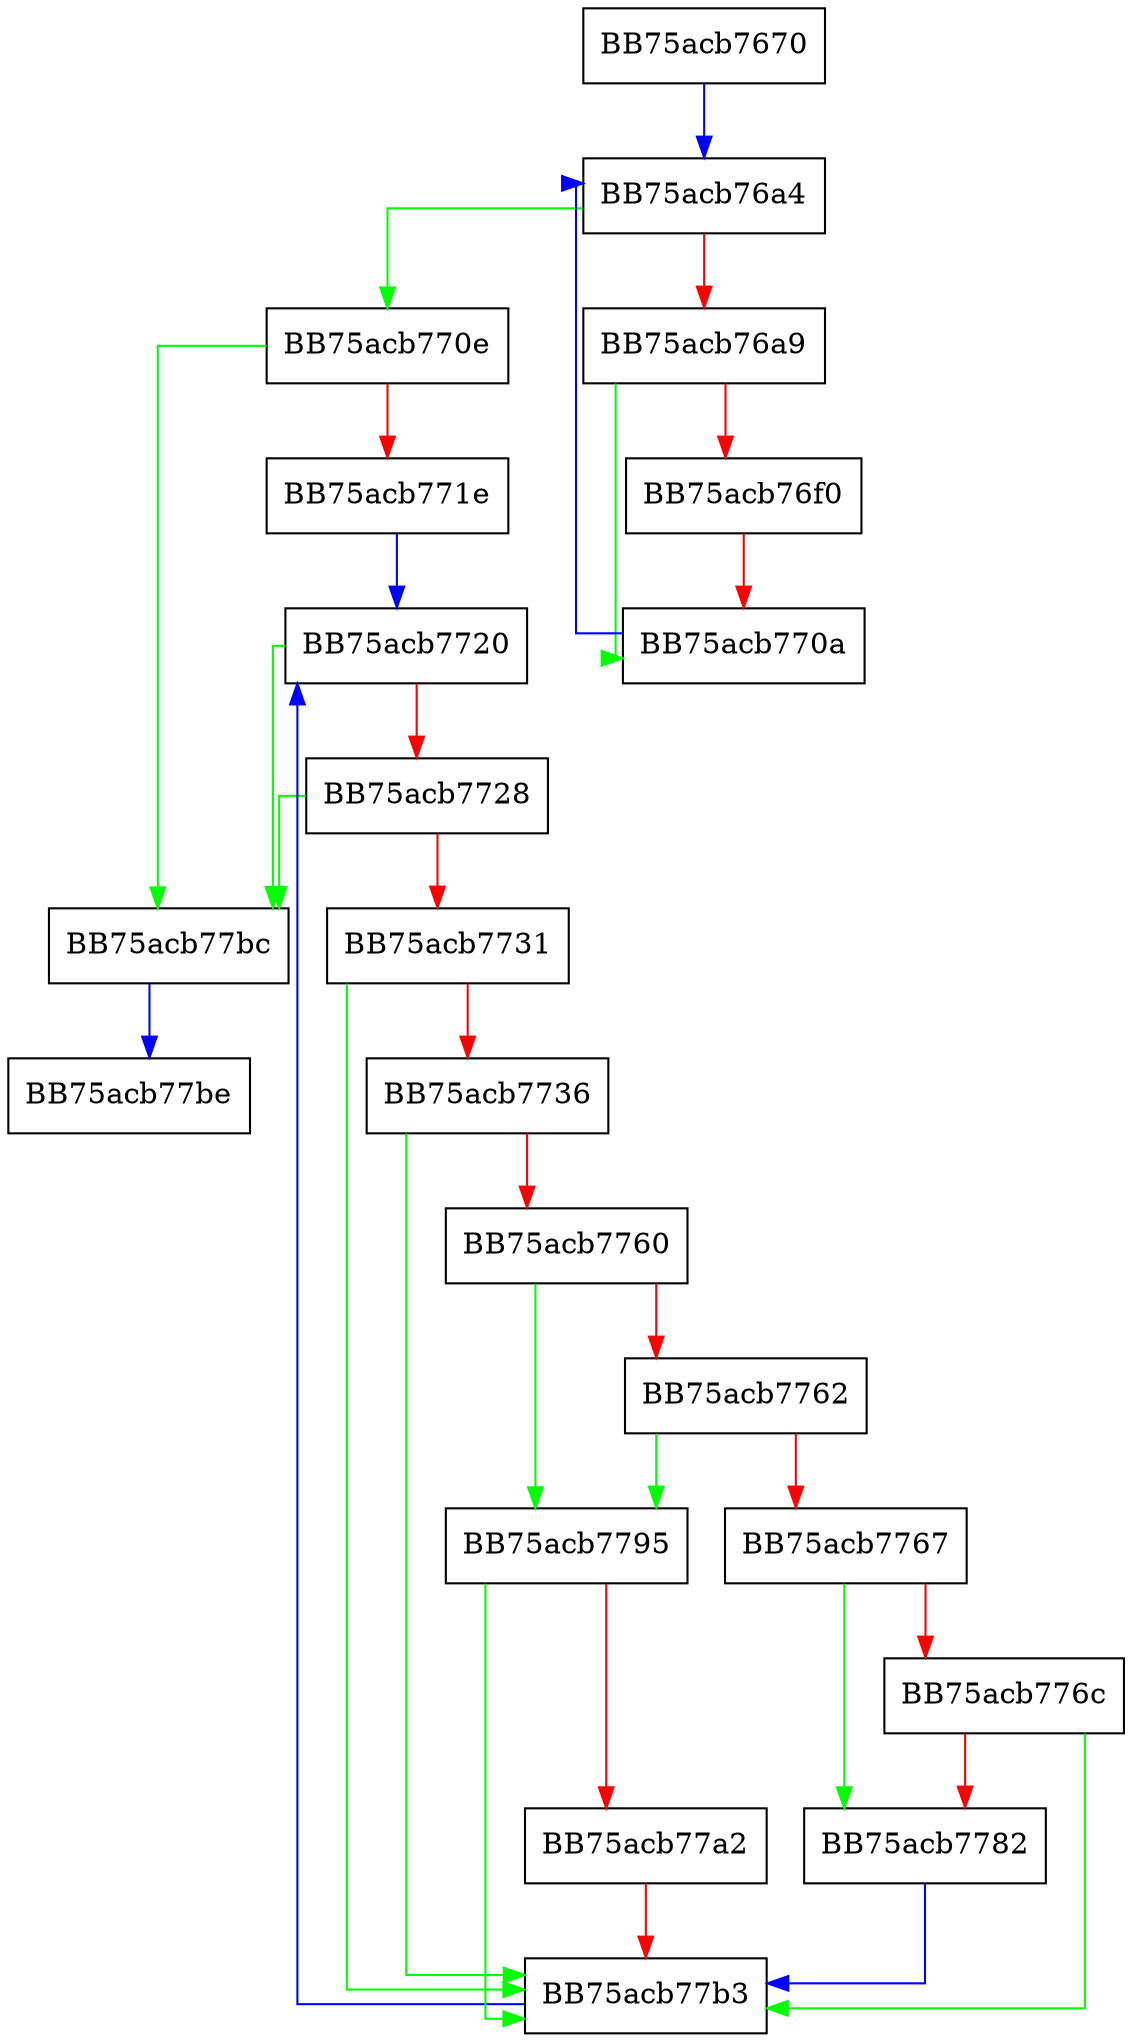 digraph EnumerateInit {
  node [shape="box"];
  graph [splines=ortho];
  BB75acb7670 -> BB75acb76a4 [color="blue"];
  BB75acb76a4 -> BB75acb770e [color="green"];
  BB75acb76a4 -> BB75acb76a9 [color="red"];
  BB75acb76a9 -> BB75acb770a [color="green"];
  BB75acb76a9 -> BB75acb76f0 [color="red"];
  BB75acb76f0 -> BB75acb770a [color="red"];
  BB75acb770a -> BB75acb76a4 [color="blue"];
  BB75acb770e -> BB75acb77bc [color="green"];
  BB75acb770e -> BB75acb771e [color="red"];
  BB75acb771e -> BB75acb7720 [color="blue"];
  BB75acb7720 -> BB75acb77bc [color="green"];
  BB75acb7720 -> BB75acb7728 [color="red"];
  BB75acb7728 -> BB75acb77bc [color="green"];
  BB75acb7728 -> BB75acb7731 [color="red"];
  BB75acb7731 -> BB75acb77b3 [color="green"];
  BB75acb7731 -> BB75acb7736 [color="red"];
  BB75acb7736 -> BB75acb77b3 [color="green"];
  BB75acb7736 -> BB75acb7760 [color="red"];
  BB75acb7760 -> BB75acb7795 [color="green"];
  BB75acb7760 -> BB75acb7762 [color="red"];
  BB75acb7762 -> BB75acb7795 [color="green"];
  BB75acb7762 -> BB75acb7767 [color="red"];
  BB75acb7767 -> BB75acb7782 [color="green"];
  BB75acb7767 -> BB75acb776c [color="red"];
  BB75acb776c -> BB75acb77b3 [color="green"];
  BB75acb776c -> BB75acb7782 [color="red"];
  BB75acb7782 -> BB75acb77b3 [color="blue"];
  BB75acb7795 -> BB75acb77b3 [color="green"];
  BB75acb7795 -> BB75acb77a2 [color="red"];
  BB75acb77a2 -> BB75acb77b3 [color="red"];
  BB75acb77b3 -> BB75acb7720 [color="blue"];
  BB75acb77bc -> BB75acb77be [color="blue"];
}